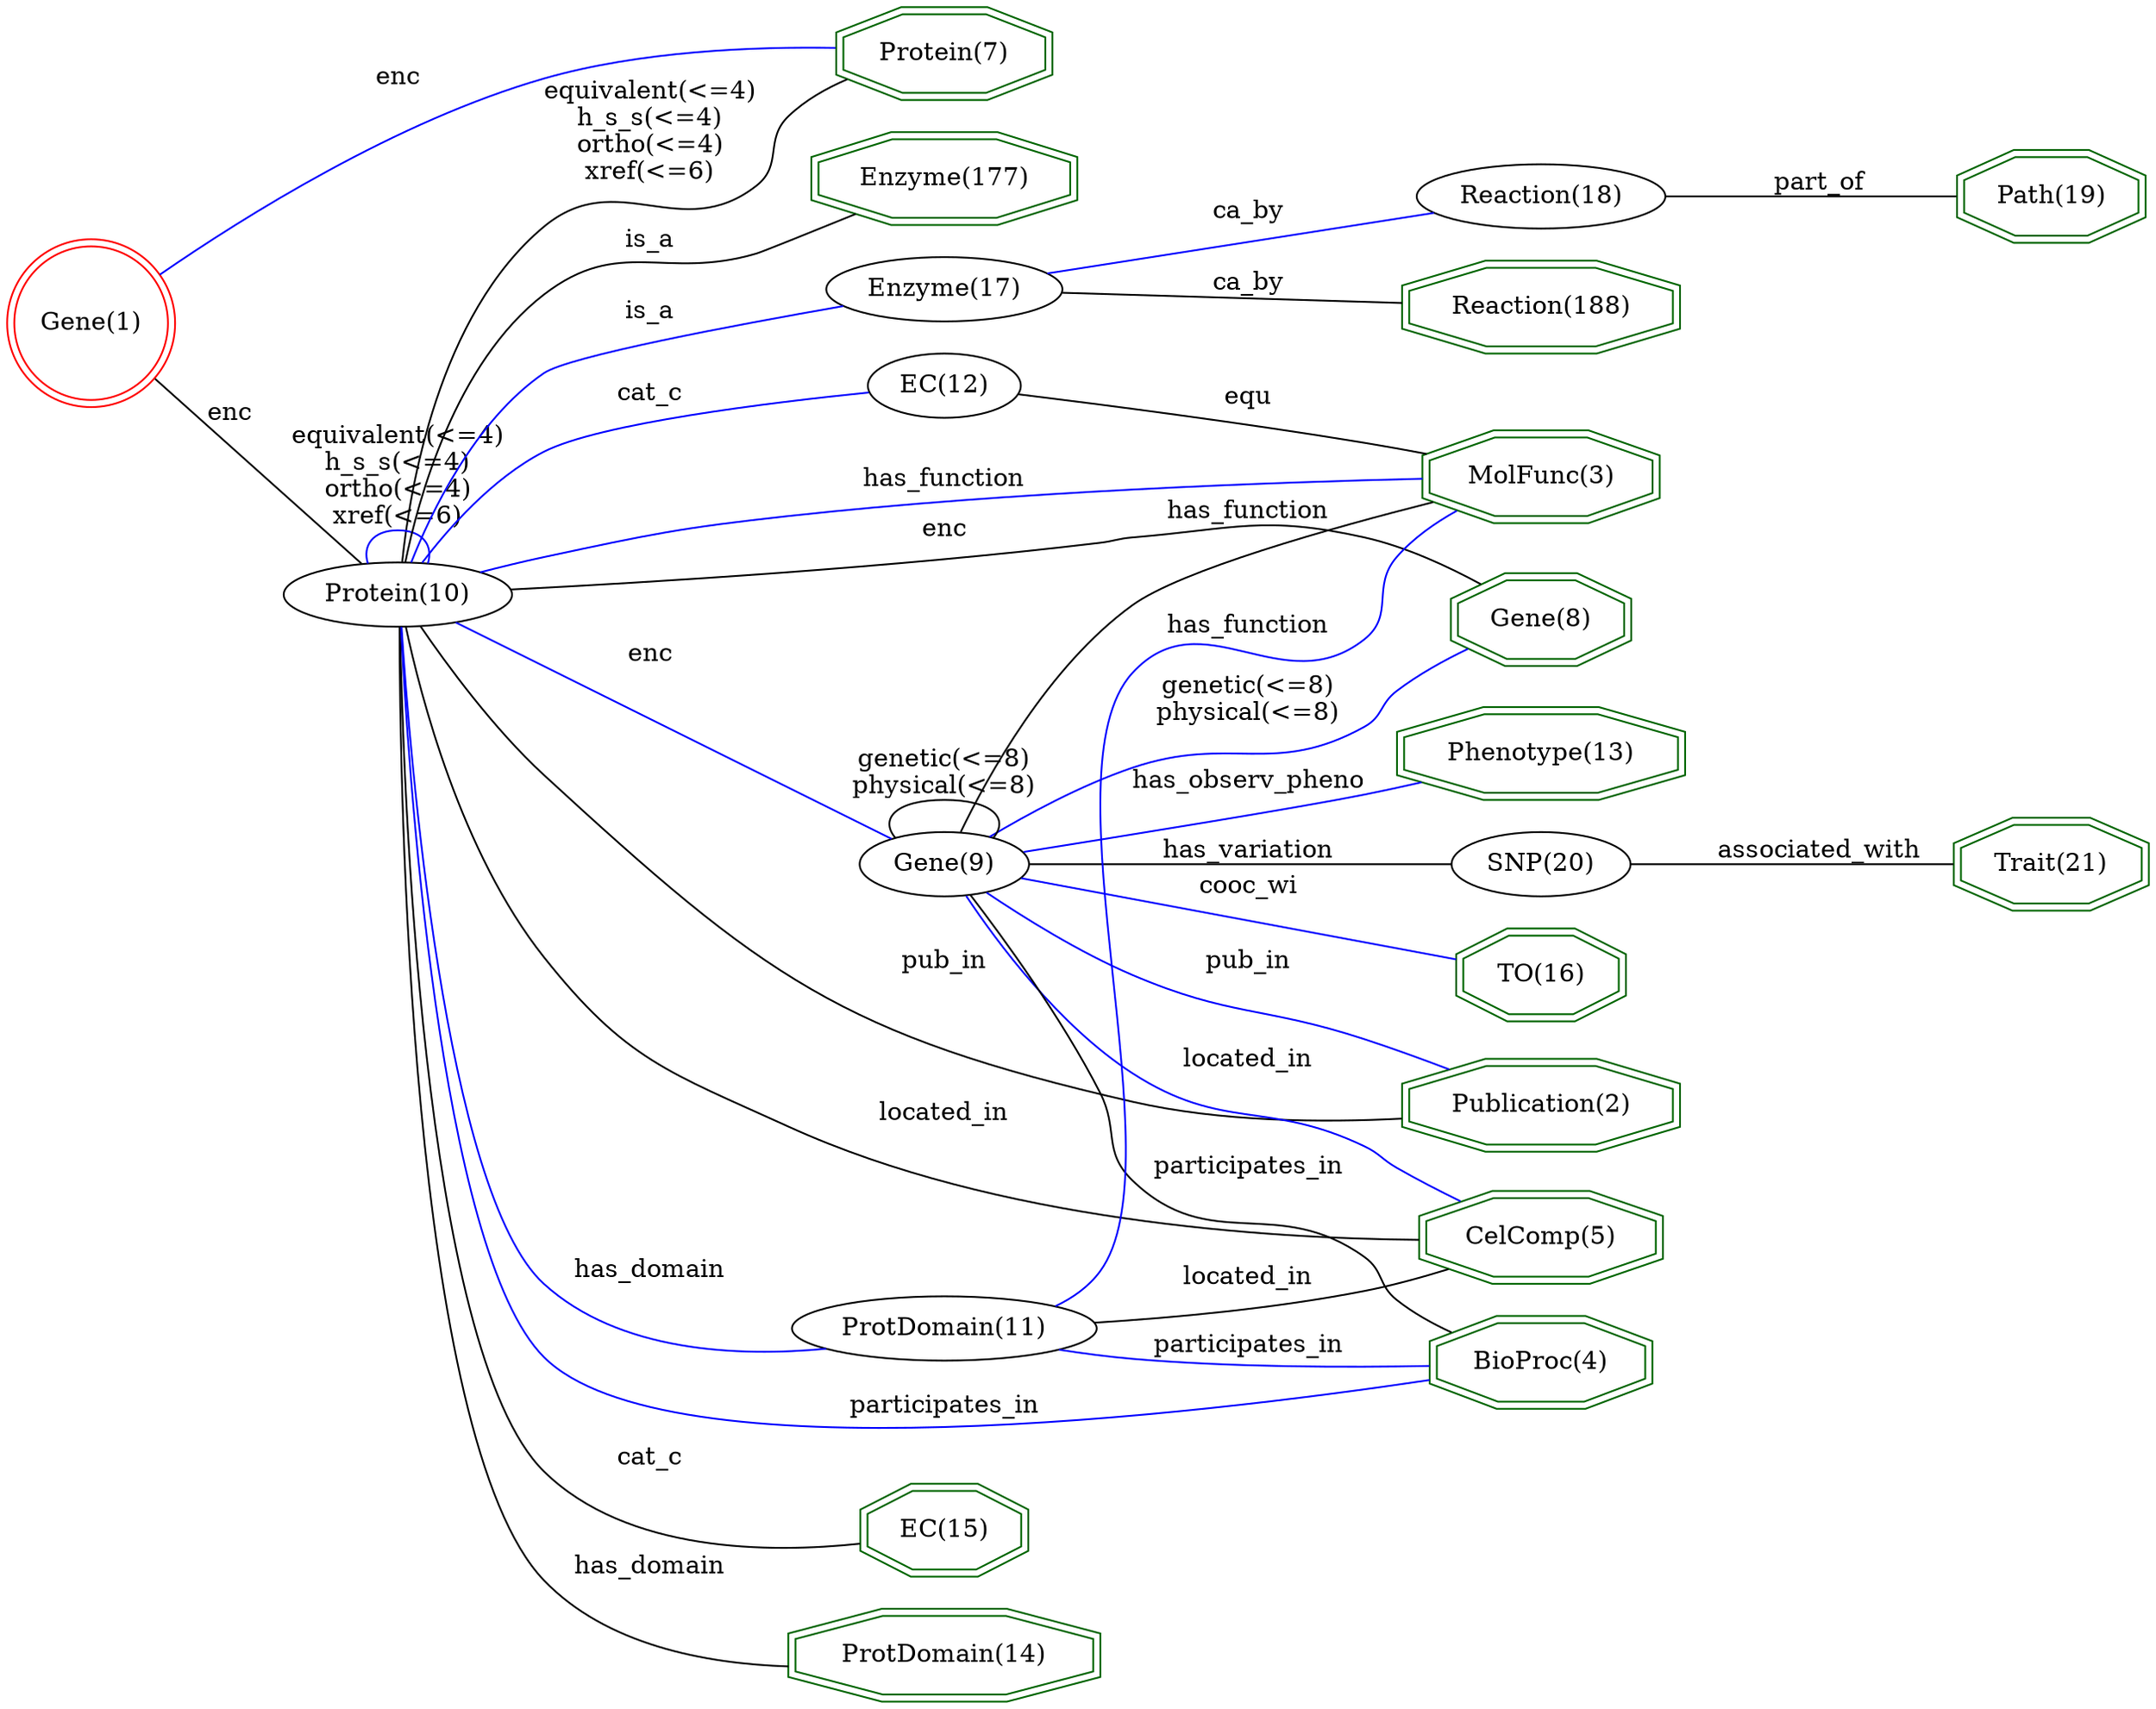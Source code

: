 digraph {
	graph [_draw_="c 9 -#fffffe00 C 7 -#ffffff P 4 0 0 0 896 1030.67 896 1030.67 0 ",
		bb="0,0,1030.7,896",
		dpi=96,
		rankdir=LR,
		xdotversion=1.7
	];
	node [label="\N"];
	"Gene(8)"	[_draw_="c 7 -#006400 p 8 777.75 569.54 777.75 584.46 753.08 595 718.2 595 693.53 584.46 693.53 569.54 718.2 559 753.08 559 c 7 -#006400 \
p 8 781.73 566.9 781.73 587.1 753.9 599 717.38 599 689.55 587.1 689.55 566.9 717.38 555 753.9 555 ",
		_ldraw_="F 14 11 -Times-Roman c 7 -#000000 T 735.64 572.8 0 45.86 7 -Gene(8) ",
		color=darkgreen,
		height=0.61111,
		pos="735.64,577",
		shape=doubleoctagon,
		width=1.286];
	"MolFunc(3)"	[_draw_="c 7 -#006400 p 8 793.03 652.54 793.03 667.46 759.41 678 711.87 678 678.25 667.46 678.25 652.54 711.87 642 759.41 642 c 7 -#006400 \
p 8 797.04 649.61 797.04 670.39 760.03 682 711.25 682 674.24 670.39 674.24 649.61 711.25 638 760.03 638 ",
		_ldraw_="F 14 11 -Times-Roman c 7 -#000000 T 735.64 655.8 0 67.66 10 -MolFunc(3) ",
		color=darkgreen,
		height=0.61111,
		pos="735.64,660",
		shape=doubleoctagon,
		width=1.7];
	"TO(16)"	[_draw_="c 7 -#006400 p 8 775.1 381.54 775.1 396.46 751.98 407 719.3 407 696.18 396.46 696.18 381.54 719.3 371 751.98 371 c 7 -#006400 p \
8 779.1 378.97 779.1 399.03 752.85 411 718.43 411 692.18 399.03 692.18 378.97 718.43 367 752.85 367 ",
		_ldraw_="F 14 11 -Times-Roman c 7 -#000000 T 735.64 384.8 0 41.74 6 -TO(16) ",
		color=darkgreen,
		height=0.61111,
		pos="735.64,389",
		shape=doubleoctagon,
		width=1.2077];
	"Protein(7)"	[_draw_="c 7 -#006400 p 8 495.98 866.54 495.98 881.46 466.97 892 425.95 892 396.94 881.46 396.94 866.54 425.95 856 466.97 856 c 7 -#006400 \
p 8 499.97 863.74 499.97 884.26 467.67 896 425.25 896 392.96 884.26 392.96 863.74 425.25 852 467.67 852 ",
		_ldraw_="F 14 11 -Times-Roman c 7 -#000000 T 446.46 869.8 0 56.77 10 -Protein(7) ",
		color=darkgreen,
		height=0.61111,
		pos="446.46,874",
		shape=doubleoctagon,
		width=1.4931];
	"Path(19)"	[_draw_="c 7 -#006400 p 8 1025.33 792.54 1025.33 807.46 999.66 818 963.37 818 937.7 807.46 937.7 792.54 963.37 782 999.66 782 c 7 -#006400 \
p 8 1029.32 789.86 1029.32 810.14 1000.45 822 962.58 822 933.71 810.14 933.71 789.86 962.58 778 1000.45 778 ",
		_ldraw_="F 14 11 -Times-Roman c 7 -#000000 T 981.52 795.8 0 48.21 8 -Path(19) ",
		color=darkgreen,
		height=0.61111,
		pos="981.52,800",
		shape=doubleoctagon,
		width=1.3307];
	"Reaction(188)"	[_draw_="c 7 -#006400 p 8 801.52 734.54 801.52 749.46 762.93 760 708.35 760 669.76 749.46 669.76 734.54 708.35 724 762.93 724 c 7 -#006400 \
p 8 805.53 731.49 805.53 752.51 763.47 764 707.81 764 665.75 752.51 665.75 731.49 707.81 720 763.47 720 ",
		_ldraw_="F 14 11 -Times-Roman c 7 -#000000 T 735.64 737.8 0 80.08 13 -Reaction(188) ",
		color=darkgreen,
		height=0.61111,
		pos="735.64,742",
		shape=doubleoctagon,
		width=1.9359];
	"Trait(21)"	[_draw_="c 7 -#006400 p 8 1026.82 439.54 1026.82 454.46 1000.28 465 962.75 465 936.21 454.46 936.21 439.54 962.75 429 1000.28 429 c 7 -#006400 \
p 8 1030.83 436.83 1030.83 457.17 1001.05 469 961.98 469 932.2 457.17 932.2 436.83 961.98 425 1001.05 425 ",
		_ldraw_="F 14 11 -Times-Roman c 7 -#000000 T 981.52 442.8 0 50.05 9 -Trait(21) ",
		color=darkgreen,
		height=0.61111,
		pos="981.52,447",
		shape=doubleoctagon,
		width=1.3655];
	"Phenotype(13)"	[_draw_="c 7 -#006400 p 8 802.75 497.54 802.75 512.46 763.44 523 707.84 523 668.53 512.46 668.53 497.54 707.84 487 763.44 487 c 7 -#006400 \
p 8 806.74 494.47 806.74 515.53 763.96 527 707.32 527 664.55 515.53 664.55 494.47 707.32 483 763.96 483 ",
		_ldraw_="F 14 11 -Times-Roman c 7 -#000000 T 735.64 500.8 0 82.43 13 -Phenotype(13) ",
		color=darkgreen,
		height=0.61111,
		pos="735.64,505",
		shape=doubleoctagon,
		width=1.9805];
	"Gene(1)"	[_draw_="c 7 -#ff0000 e 43.08 730 39.15 39.15 c 7 -#ff0000 e 43.08 730 43.15 43.15 ",
		_ldraw_="F 14 11 -Times-Roman c 7 -#000000 T 43.08 725.8 0 45.86 7 -Gene(1) ",
		color=red,
		height=1.1966,
		pos="43.077,730",
		shape=doublecircle,
		width=1.1966];
	"Gene(1)" -> "Protein(7)"	[_draw_="c 7 -#0000ff B 7 76.65 757.59 116.85 789.79 188.71 841.5 260.35 864 303.49 877.55 355.04 879.24 392.77 878 ",
		_ldraw_="F 14 11 -Times-Roman c 7 -#000000 T 191.97 858.8 0 19.43 3 -enc ",
		arrowhead=none,
		color=blue,
		label=enc,
		lp="191.97,863",
		pos="76.647,757.59 116.85,789.79 188.71,841.5 260.35,864 303.49,877.55 355.04,879.24 392.77,878"];
	"Protein(10)"	[_draw_="c 7 -#000000 e 191.97 582 50.27 18 ",
		_ldraw_="F 14 11 -Times-Roman c 7 -#000000 T 191.97 577.8 0 63.77 11 -Protein(10) ",
		height=0.5,
		pos="191.97,582",
		width=1.3996];
	"Gene(1)" -> "Protein(10)"	[_draw_="c 7 -#000000 B 4 74.16 699.69 104.37 669.25 149.85 623.43 174.18 598.91 ",
		_ldraw_="F 14 11 -Times-Roman c 7 -#000000 T 113.87 671.8 0 19.43 3 -enc ",
		arrowhead=none,
		color=black,
		label=enc,
		lp="113.87,676",
		pos="74.157,699.69 104.37,669.25 149.85,623.43 174.18,598.91"];
	"EC(15)"	[_draw_="c 7 -#006400 p 8 485.69 76.54 485.69 91.46 462.71 102 430.21 102 407.24 91.46 407.24 76.54 430.21 66 462.71 66 c 7 -#006400 p 8 \
489.7 73.98 489.7 94.02 463.59 106 429.33 106 403.22 94.02 403.22 73.98 429.33 62 463.59 62 ",
		_ldraw_="F 14 11 -Times-Roman c 7 -#000000 T 446.46 79.8 0 41.21 6 -EC(15) ",
		color=darkgreen,
		height=0.61111,
		pos="446.46,84",
		shape=doubleoctagon,
		width=1.1977];
	"CelComp(5)"	[_draw_="c 7 -#006400 p 8 794.24 233.54 794.24 248.46 759.91 259 711.37 259 677.04 248.46 677.04 233.54 711.37 223 759.91 223 c 7 -#006400 \
p 8 798.23 230.59 798.23 251.41 760.51 263 710.77 263 673.05 251.41 673.05 230.59 710.77 219 760.51 219 ",
		_ldraw_="F 14 11 -Times-Roman c 7 -#000000 T 735.64 236.8 0 69.99 10 -CelComp(5) ",
		color=darkgreen,
		height=0.61111,
		pos="735.64,241",
		shape=doubleoctagon,
		width=1.7443];
	"BioProc(4)"	[_draw_="c 7 -#006400 p 8 789.09 167.54 789.09 182.46 757.78 193 713.5 193 682.19 182.46 682.19 167.54 713.5 157 757.78 157 c 7 -#006400 \
p 8 793.09 164.67 793.09 185.33 758.44 197 712.84 197 678.19 185.33 678.19 164.67 712.84 153 758.44 153 ",
		_ldraw_="F 14 11 -Times-Roman c 7 -#000000 T 735.64 170.8 0 62.21 10 -BioProc(4) ",
		color=darkgreen,
		height=0.61111,
		pos="735.64,175",
		shape=doubleoctagon,
		width=1.5966];
	"Publication(2)"	[_draw_="c 7 -#006400 p 8 801.54 307.54 801.54 322.46 762.93 333 708.35 333 669.74 322.46 669.74 307.54 708.35 297 762.93 297 c 7 -#006400 \
p 8 805.55 304.49 805.55 325.51 763.47 337 707.81 337 665.73 325.51 665.73 304.49 707.81 293 763.47 293 ",
		_ldraw_="F 14 11 -Times-Roman c 7 -#000000 T 735.64 310.8 0 80.1 14 -Publication(2) ",
		color=darkgreen,
		height=0.61111,
		pos="735.64,315",
		shape=doubleoctagon,
		width=1.9362];
	"ProtDomain(14)"	[_draw_="c 7 -#006400 p 8 520.32 14.54 520.32 29.46 477.05 40 415.87 40 372.61 29.46 372.61 14.54 415.87 4 477.05 4 c 7 -#006400 p 8 524.32 \
11.4 524.32 32.6 477.54 44 415.39 44 368.6 32.6 368.6 11.4 415.39 0 477.54 0 ",
		_ldraw_="F 14 11 -Times-Roman c 7 -#000000 T 446.46 17.8 0 91.77 14 -ProtDomain(14) ",
		color=darkgreen,
		height=0.61111,
		pos="446.46,22",
		shape=doubleoctagon,
		width=2.1578];
	"Enzyme(177)"	[_draw_="c 7 -#006400 p 8 509.53 800.54 509.53 815.46 472.58 826 420.34 826 383.39 815.46 383.39 800.54 420.34 790 472.58 790 c 7 -#006400 \
p 8 513.53 797.53 513.53 818.47 473.14 830 419.78 830 379.39 818.47 379.39 797.53 419.78 786 473.14 786 ",
		_ldraw_="F 14 11 -Times-Roman c 7 -#000000 T 446.46 803.8 0 76.19 11 -Enzyme(177) ",
		color=darkgreen,
		height=0.61111,
		pos="446.46,808",
		shape=doubleoctagon,
		width=1.8621];
	"EC(12)"	[_draw_="c 7 -#000000 e 446.46 646 36.28 18 ",
		_ldraw_="F 14 11 -Times-Roman c 7 -#000000 T 446.46 641.8 0 41.21 6 -EC(12) ",
		height=0.5,
		pos="446.46,646",
		width=1.0039];
	"EC(12)" -> "MolFunc(3)"	[_draw_="c 7 -#000000 B 4 482.67 647.72 530.38 650.04 616.24 654.23 674.32 657.06 ",
		_ldraw_="F 14 11 -Times-Roman c 7 -#000000 T 594.24 657.8 0 20.21 3 -equ ",
		arrowhead=none,
		color=black,
		label=equ,
		lp="594.24,662",
		pos="482.67,647.72 530.38,650.04 616.24,654.23 674.32,657.06"];
	"Protein(10)" -> "Gene(8)"	[_draw_="c 7 -#000000 B 13 238.67 575.14 305.06 567.33 430.45 560.79 524.14 605 534.66 609.96 531.46 619.4 542.14 624 584.69 642.3 601.41 \
635.21 646.34 624 668.75 618.41 691.71 605.94 708.6 595.25 ",
		_ldraw_="F 14 11 -Times-Roman c 7 -#000000 T 446.46 607.8 0 19.43 3 -enc ",
		arrowhead=none,
		color=black,
		label=enc,
		lp="446.46,612",
		pos="238.67,575.14 305.06,567.33 430.45,560.79 524.14,605 534.66,609.96 531.46,619.4 542.14,624 584.69,642.3 601.41,635.21 646.34,624 \
668.75,618.41 691.71,605.94 708.6,595.25"];
	"Protein(10)" -> "MolFunc(3)"	[_draw_="c 7 -#0000ff B 13 205.68 599.33 217.95 614.76 237.92 636.74 260.35 649 303.66 672.67 319.72 667.63 368.78 673 491.41 686.41 523.31 \
682.01 646.34 673 655.31 672.34 664.74 671.32 673.97 670.12 ",
		_ldraw_="F 14 11 -Times-Roman c 7 -#000000 T 446.46 683.8 0 72.32 12 -has_function ",
		arrowhead=none,
		color=blue,
		label=has_function,
		lp="446.46,688",
		pos="205.68,599.33 217.95,614.76 237.92,636.74 260.35,649 303.66,672.67 319.72,667.63 368.78,673 491.41,686.41 523.31,682.01 646.34,673 \
655.31,672.34 664.74,671.32 673.97,670.12"];
	"Protein(10)" -> "Protein(7)"	[_draw_="c 7 -#000000 B 13 193.46 600.22 195.55 639.91 206.27 734.65 260.35 785 290.71 813.26 317.69 783.01 350.78 808 363.49 817.6 356.98 \
828.3 368.78 839 378.54 847.85 390.91 854.8 402.86 860.09 ",
		_ldraw_="F 14 11 -Times-Roman c 7 -#000000 T 305.57 852.8 0 90.43 15 -equivalent(<=4) F 14 11 -Times-Roman c 7 -#000000 T 305.57 838.8 0 \
64.01 10 -h_s_s(<=4) F 14 11 -Times-Roman c 7 -#000000 T 305.57 824.8 0 61.67 10 -ortho(<=4) F 14 11 -Times-Roman c 7 -#000000 T \
305.57 810.8 0 54.65 9 -xref(<=6) ",
		arrowhead=none,
		color=black,
		label="equivalent(<=4)\nh_s_s(<=4)\northo(<=4)\nxref(<=6)",
		lp="305.57,836",
		pos="193.46,600.22 195.55,639.91 206.27,734.65 260.35,785 290.71,813.26 317.69,783.01 350.78,808 363.49,817.6 356.98,828.3 368.78,839 \
378.54,847.85 390.91,854.8 402.86,860.09"];
	"Protein(10)" -> "EC(15)"	[_draw_="c 7 -#000000 B 7 192.84 563.93 192.68 485.95 196.21 179.29 260.35 114 297.09 76.61 360.83 74.38 403.08 77.88 ",
		_ldraw_="F 14 11 -Times-Roman c 7 -#000000 T 305.57 116.8 0 29.53 5 -cat_c ",
		arrowhead=none,
		color=black,
		label=cat_c,
		lp="305.57,121",
		pos="192.84,563.93 192.68,485.95 196.21,179.29 260.35,114 297.09,76.611 360.83,74.385 403.08,77.881"];
	"Protein(10)" -> "CelComp(5)"	[_draw_="c 7 -#000000 B 10 196.84 564.05 204.7 530.42 224.85 456.58 260.35 404 297.04 349.67 311.57 336.02 368.78 304 465.24 250.02 596.65 \
240.09 672.9 239.42 ",
		_ldraw_="F 14 11 -Times-Roman c 7 -#000000 T 446.46 306.8 0 58.31 10 -located_in ",
		arrowhead=none,
		color=black,
		label=located_in,
		lp="446.46,311",
		pos="196.84,564.05 204.7,530.42 224.85,456.58 260.35,404 297.04,349.67 311.57,336.02 368.78,304 465.24,250.02 596.65,240.09 672.9,239.42"];
	"Protein(10)" -> "BioProc(4)"	[_draw_="c 7 -#0000ff B 7 193.51 563.86 195.96 493.37 208.36 238.67 260.35 181 314.46 120.99 564.34 149.46 678.03 166.02 ",
		_ldraw_="F 14 11 -Times-Roman c 7 -#000000 T 446.46 151.8 0 82.41 15 -participates_in ",
		arrowhead=none,
		color=blue,
		label=participates_in,
		lp="446.46,156",
		pos="193.51,563.86 195.96,493.37 208.36,238.67 260.35,181 314.46,120.99 564.34,149.46 678.03,166.02"];
	"Protein(10)" -> "Publication(2)"	[_draw_="c 7 -#000000 B 10 204.83 564.4 217.53 546.14 238.78 517.19 260.35 495 363.61 388.78 398.34 352.55 542.14 317 582.21 307.09 628.42 \
306.28 665.52 308.09 ",
		_ldraw_="F 14 11 -Times-Roman c 7 -#000000 T 446.46 393.8 0 38.89 6 -pub_in ",
		arrowhead=none,
		color=black,
		label=pub_in,
		lp="446.46,398",
		pos="204.83,564.4 217.53,546.14 238.78,517.19 260.35,495 363.61,388.78 398.34,352.55 542.14,317 582.21,307.09 628.42,306.28 665.52,308.09"];
	"Protein(10)" -> "ProtDomain(14)"	[_draw_="c 7 -#000000 B 7 192.61 563.93 191.36 480.71 190.48 135.25 260.35 60 287.48 30.79 330.55 20.75 368.32 18.26 ",
		_ldraw_="F 14 11 -Times-Roman c 7 -#000000 T 305.57 62.8 0 67.66 10 -has_domain ",
		arrowhead=none,
		color=black,
		label=has_domain,
		lp="305.57,67",
		pos="192.61,563.93 191.36,480.71 190.48,135.25 260.35,60 287.48,30.79 330.55,20.747 368.32,18.257"];
	"Protein(10)" -> "Enzyme(177)"	[_draw_="c 7 -#000000 B 10 194.98 600.04 199.78 634.23 215.11 708.55 260.35 748 291.61 775.25 311.3 758.32 350.78 771 368.42 776.67 387.52 \
783.91 403.91 790.48 ",
		_ldraw_="F 14 11 -Times-Roman c 7 -#000000 T 305.57 773.8 0 22.55 4 -is_a ",
		arrowhead=none,
		color=black,
		label=is_a,
		lp="305.57,778",
		pos="194.98,600.04 199.78,634.23 215.11,708.55 260.35,748 291.61,775.25 311.3,758.32 350.78,771 368.42,776.67 387.52,783.91 403.91,790.48"];
	"Protein(10)" -> "EC(12)"	[_draw_="c 7 -#0000ff B 7 223.35 596.16 234.77 601.07 247.98 606.27 260.35 610 311.91 625.55 373.64 635.98 411.18 641.45 ",
		_ldraw_="F 14 11 -Times-Roman c 7 -#000000 T 305.57 633.8 0 29.53 5 -cat_c ",
		arrowhead=none,
		color=blue,
		label=cat_c,
		lp="305.57,638",
		pos="223.35,596.16 234.77,601.07 247.98,606.27 260.35,610 311.91,625.55 373.64,635.98 411.18,641.45"];
	"Protein(10)" -> "Protein(10)"	[_draw_="c 7 -#0000ff B 7 178.04 599.41 175.44 609.09 180.08 618 191.97 618 203.85 618 208.49 609.09 205.89 599.41 ",
		_ldraw_="F 14 11 -Times-Roman c 7 -#000000 T 191.97 662.8 0 90.43 15 -equivalent(<=4) F 14 11 -Times-Roman c 7 -#000000 T 191.97 648.8 0 \
64.01 10 -h_s_s(<=4) F 14 11 -Times-Roman c 7 -#000000 T 191.97 634.8 0 61.67 10 -ortho(<=4) F 14 11 -Times-Roman c 7 -#000000 T \
191.97 620.8 0 54.65 9 -xref(<=6) ",
		arrowhead=none,
		color=blue,
		label="equivalent(<=4)\nh_s_s(<=4)\northo(<=4)\nxref(<=6)",
		lp="191.97,646",
		pos="178.04,599.41 175.44,609.09 180.08,618 191.97,618 203.85,618 208.49,609.09 205.89,599.41"];
	"Gene(9)"	[_draw_="c 7 -#000000 e 446.46 447 39.15 18 ",
		_ldraw_="F 14 11 -Times-Roman c 7 -#000000 T 446.46 442.8 0 45.86 7 -Gene(9) ",
		height=0.5,
		pos="446.46,447",
		width=1.0855];
	"Protein(10)" -> "Gene(9)"	[_draw_="c 7 -#0000ff B 4 220.95 567.04 270.52 540.54 372.95 485.77 420.37 460.42 ",
		_ldraw_="F 14 11 -Times-Roman c 7 -#000000 T 305.57 547.8 0 19.43 3 -enc ",
		arrowhead=none,
		color=blue,
		label=enc,
		lp="305.57,552",
		pos="220.95,567.04 270.52,540.54 372.95,485.77 420.37,460.42"];
	"ProtDomain(11)"	[_draw_="c 7 -#000000 e 446.46 192 68 18 ",
		_ldraw_="F 14 11 -Times-Roman c 7 -#000000 T 446.46 187.8 0 91.25 14 -ProtDomain(11) ",
		height=0.5,
		pos="446.46,192",
		width=1.8819];
	"Protein(10)" -> "ProtDomain(11)"	[_draw_="c 7 -#0000ff B 7 193.62 563.98 196.41 497.4 209.64 266.56 260.35 218 293.17 186.58 345.45 181.75 386.1 183.82 ",
		_ldraw_="F 14 11 -Times-Roman c 7 -#000000 T 305.57 220.8 0 67.66 10 -has_domain ",
		arrowhead=none,
		color=blue,
		label=has_domain,
		lp="305.57,225",
		pos="193.62,563.98 196.41,497.4 209.64,266.56 260.35,218 293.17,186.58 345.45,181.75 386.1,183.82"];
	"Enzyme(17)"	[_draw_="c 7 -#000000 e 446.46 750 53.63 18 ",
		_ldraw_="F 14 11 -Times-Roman c 7 -#000000 T 446.46 745.8 0 69.19 10 -Enzyme(17) ",
		height=0.5,
		pos="446.46,750",
		width=1.4949];
	"Protein(10)" -> "Enzyme(17)"	[_draw_="c 7 -#0000ff B 7 197.17 600.21 204.7 628.56 223.3 682.92 260.35 711 271.28 719.28 346.72 733.36 397.86 742.14 ",
		_ldraw_="F 14 11 -Times-Roman c 7 -#000000 T 305.57 735.8 0 22.55 4 -is_a ",
		arrowhead=none,
		color=blue,
		label=is_a,
		lp="305.57,740",
		pos="197.17,600.21 204.7,628.56 223.3,682.92 260.35,711 271.28,719.28 346.72,733.36 397.86,742.14"];
	"Gene(9)" -> "Gene(8)"	[_draw_="c 7 -#0000ff B 13 469.93 461.74 488.58 473.38 516.16 489.23 542.14 499 586.53 515.7 603.42 501.84 646.34 522 655.52 526.31 655.95 \
530.32 664.34 536 677.1 544.63 691.74 553.34 704.34 560.5 ",
		_ldraw_="F 14 11 -Times-Roman c 7 -#000000 T 594.24 538.8 0 72.54 12 -genetic(<=8) F 14 11 -Times-Roman c 7 -#000000 T 594.24 524.8 0 78.77 \
13 -physical(<=8) ",
		arrowhead=none,
		color=blue,
		label="genetic(<=8)\nphysical(<=8)",
		lp="594.24,536",
		pos="469.93,461.74 488.58,473.38 516.16,489.23 542.14,499 586.53,515.7 603.42,501.84 646.34,522 655.52,526.31 655.95,530.32 664.34,536 \
677.1,544.63 691.74,553.34 704.34,560.5"];
	"Gene(9)" -> "MolFunc(3)"	[_draw_="c 7 -#000000 B 7 455.01 464.61 468.43 493.95 499.11 552.96 542.14 587 554.2 596.54 636.95 626.21 689.96 644.66 ",
		_ldraw_="F 14 11 -Times-Roman c 7 -#000000 T 594.24 630.8 0 72.32 12 -has_function ",
		arrowhead=none,
		color=black,
		label=has_function,
		lp="594.24,635",
		pos="455.01,464.61 468.43,493.95 499.11,552.96 542.14,587 554.2,596.54 636.95,626.21 689.96,644.66"];
	"Gene(9)" -> "TO(16)"	[_draw_="c 7 -#0000ff B 4 482.67 439.89 535.55 429.21 635.28 409.07 692.13 397.59 ",
		_ldraw_="F 14 11 -Times-Roman c 7 -#000000 T 594.24 429.8 0 47.43 7 -cooc_wi ",
		arrowhead=none,
		color=blue,
		label=cooc_wi,
		lp="594.24,434",
		pos="482.67,439.89 535.55,429.21 635.28,409.07 692.13,397.59"];
	"Gene(9)" -> "Phenotype(13)"	[_draw_="c 7 -#0000ff B 7 483.1 453.43 522.96 460.71 589.39 473.11 646.34 485 655.88 486.99 665.98 489.19 675.81 491.38 ",
		_ldraw_="F 14 11 -Times-Roman c 7 -#000000 T 594.24 487.8 0 104.2 16 -has_observ_pheno ",
		arrowhead=none,
		color=blue,
		label=has_observ_pheno,
		lp="594.24,492",
		pos="483.1,453.43 522.96,460.71 589.39,473.11 646.34,485 655.88,486.99 665.98,489.19 675.81,491.38"];
	"Gene(9)" -> "CelComp(5)"	[_draw_="c 7 -#0000ff B 10 457.88 429.59 473.41 404.97 504.83 359.99 542.14 333 582.46 303.83 601.52 313.62 646.34 292 665.64 282.7 686.42 \
270.79 702.97 260.83 ",
		_ldraw_="F 14 11 -Times-Roman c 7 -#000000 T 594.24 335.8 0 58.31 10 -located_in ",
		arrowhead=none,
		color=blue,
		label=located_in,
		lp="594.24,340",
		pos="457.88,429.59 473.41,404.97 504.83,359.99 542.14,333 582.46,303.83 601.52,313.62 646.34,292 665.64,282.7 686.42,270.79 702.97,260.83"];
	"Gene(9)" -> "BioProc(4)"	[_draw_="c 7 -#000000 B 16 459.43 429.63 475.49 405.84 504.29 361.46 524.14 321 534 300.92 526.53 290.02 542.14 274 577.11 238.12 605.77 \
260.39 646.34 231 656.3 223.79 654.65 217.56 664.34 210 673.59 202.79 684.56 196.48 695.05 191.27 ",
		_ldraw_="F 14 11 -Times-Roman c 7 -#000000 T 594.24 276.8 0 82.41 15 -participates_in ",
		arrowhead=none,
		color=black,
		label=participates_in,
		lp="594.24,281",
		pos="459.43,429.63 475.49,405.84 504.29,361.46 524.14,321 534,300.92 526.53,290.02 542.14,274 577.11,238.12 605.77,260.39 646.34,231 \
656.3,223.79 654.65,217.56 664.34,210 673.59,202.79 684.56,196.48 695.05,191.27"];
	"Gene(9)" -> "Publication(2)"	[_draw_="c 7 -#0000ff B 10 469.39 432.21 488.18 419.94 516.23 402.52 542.14 390 586.67 368.49 600.29 369 646.34 351 661.14 345.21 677.26 \
338.71 691.63 332.83 ",
		_ldraw_="F 14 11 -Times-Roman c 7 -#000000 T 594.24 392.8 0 38.89 6 -pub_in ",
		arrowhead=none,
		color=blue,
		label=pub_in,
		lp="594.24,397",
		pos="469.39,432.21 488.18,419.94 516.23,402.52 542.14,390 586.67,368.49 600.29,369 646.34,351 661.14,345.21 677.26,338.71 691.63,332.83"];
	"Gene(9)" -> "Gene(9)"	[_draw_="c 7 -#000000 B 7 423.04 461.79 415.41 472.42 423.22 483 446.46 483 469.7 483 477.51 472.42 469.88 461.79 ",
		_ldraw_="F 14 11 -Times-Roman c 7 -#000000 T 446.46 499.8 0 72.54 12 -genetic(<=8) F 14 11 -Times-Roman c 7 -#000000 T 446.46 485.8 0 78.77 \
13 -physical(<=8) ",
		arrowhead=none,
		color=black,
		label="genetic(<=8)\nphysical(<=8)",
		lp="446.46,497",
		pos="423.04,461.79 415.41,472.42 423.22,483 446.46,483 469.7,483 477.51,472.42 469.88,461.79"];
	"SNP(20)"	[_draw_="c 7 -#000000 e 735.64 447 41.13 18 ",
		_ldraw_="F 14 11 -Times-Roman c 7 -#000000 T 735.64 442.8 0 49.01 7 -SNP(20) ",
		height=0.5,
		pos="735.64,447",
		width=1.1406];
	"Gene(9)" -> "SNP(20)"	[_draw_="c 7 -#000000 B 4 485.6 447 539.91 447 639.1 447 694.5 447 ",
		_ldraw_="F 14 11 -Times-Roman c 7 -#000000 T 594.24 449.8 0 75.42 13 -has_variation ",
		arrowhead=none,
		color=black,
		label=has_variation,
		lp="594.24,454",
		pos="485.6,447 539.91,447 639.1,447 694.5,447"];
	"ProtDomain(11)" -> "MolFunc(3)"	[_draw_="c 7 -#0000ff B 16 498.1 203.75 508.24 208.42 517.73 214.93 524.14 224 566.02 283.25 494.15 495.59 542.14 550 573.28 585.3 609.14 \
540.16 646.34 569 661.43 580.7 652.29 593.19 664.34 608 674.69 620.72 688.82 631.96 701.7 640.71 ",
		_ldraw_="F 14 11 -Times-Roman c 7 -#000000 T 594.24 571.8 0 72.32 12 -has_function ",
		arrowhead=none,
		color=blue,
		label=has_function,
		lp="594.24,576",
		pos="498.1,203.75 508.24,208.42 517.73,214.93 524.14,224 566.02,283.25 494.15,495.59 542.14,550 573.28,585.3 609.14,540.16 646.34,569 \
661.43,580.7 652.29,593.19 664.34,608 674.69,620.72 688.82,631.96 701.7,640.71"];
	"ProtDomain(11)" -> "CelComp(5)"	[_draw_="c 7 -#000000 B 7 512.92 195.57 551.96 198.53 602.33 203.8 646.34 213 660.98 216.06 676.64 220.59 690.64 225.12 ",
		_ldraw_="F 14 11 -Times-Roman c 7 -#000000 T 594.24 215.8 0 58.31 10 -located_in ",
		arrowhead=none,
		color=black,
		label=located_in,
		lp="594.24,220",
		pos="512.92,195.57 551.96,198.53 602.33,203.8 646.34,213 660.98,216.06 676.64,220.59 690.64,225.12"];
	"ProtDomain(11)" -> "BioProc(4)"	[_draw_="c 7 -#0000ff B 7 501.34 181.34 514.63 179.14 528.86 177.15 542.14 176 587.76 172.05 639.68 172.04 678.1 172.89 ",
		_ldraw_="F 14 11 -Times-Roman c 7 -#000000 T 594.24 178.8 0 82.41 15 -participates_in ",
		arrowhead=none,
		color=blue,
		label=participates_in,
		lp="594.24,183",
		pos="501.34,181.34 514.63,179.14 528.86,177.15 542.14,176 587.76,172.05 639.68,172.04 678.1,172.89"];
	"Enzyme(17)" -> "Reaction(188)"	[_draw_="c 7 -#000000 B 4 500.13 748.53 546.69 747.24 614.9 745.34 665.77 743.92 ",
		_ldraw_="F 14 11 -Times-Roman c 7 -#000000 T 594.24 749.8 0 33.43 5 -ca_by ",
		arrowhead=none,
		color=black,
		label=ca_by,
		lp="594.24,754",
		pos="500.13,748.53 546.69,747.24 614.9,745.34 665.77,743.92"];
	"Reaction(18)"	[_draw_="c 7 -#000000 e 735.64 800 56.04 18 ",
		_ldraw_="F 14 11 -Times-Roman c 7 -#000000 T 735.64 795.8 0 73.08 12 -Reaction(18) ",
		height=0.5,
		pos="735.64,800",
		width=1.5631];
	"Enzyme(17)" -> "Reaction(18)"	[_draw_="c 7 -#0000ff B 4 494.56 758.2 547.23 767.37 632.14 782.15 685.59 791.46 ",
		_ldraw_="F 14 11 -Times-Roman c 7 -#000000 T 594.24 785.8 0 33.43 5 -ca_by ",
		arrowhead=none,
		color=blue,
		label=ca_by,
		lp="594.24,790",
		pos="494.56,758.2 547.23,767.37 632.14,782.15 685.59,791.46"];
	"SNP(20)" -> "Trait(21)"	[_draw_="c 7 -#000000 B 4 776.91 447 819.53 447 886.77 447 932.21 447 ",
		_ldraw_="F 14 11 -Times-Roman c 7 -#000000 T 869.65 449.8 0 89.42 15 -associated_with ",
		arrowhead=none,
		color=black,
		label=associated_with,
		lp="869.65,454",
		pos="776.91,447 819.53,447 886.77,447 932.21,447"];
	"Reaction(18)" -> "Path(19)"	[_draw_="c 7 -#000000 B 4 791.98 800 834.7 800 893.16 800 933.6 800 ",
		_ldraw_="F 14 11 -Times-Roman c 7 -#000000 T 869.65 802.8 0 40.43 7 -part_of ",
		arrowhead=none,
		color=black,
		label=part_of,
		lp="869.65,807",
		pos="791.98,800 834.7,800 893.16,800 933.6,800"];
}
